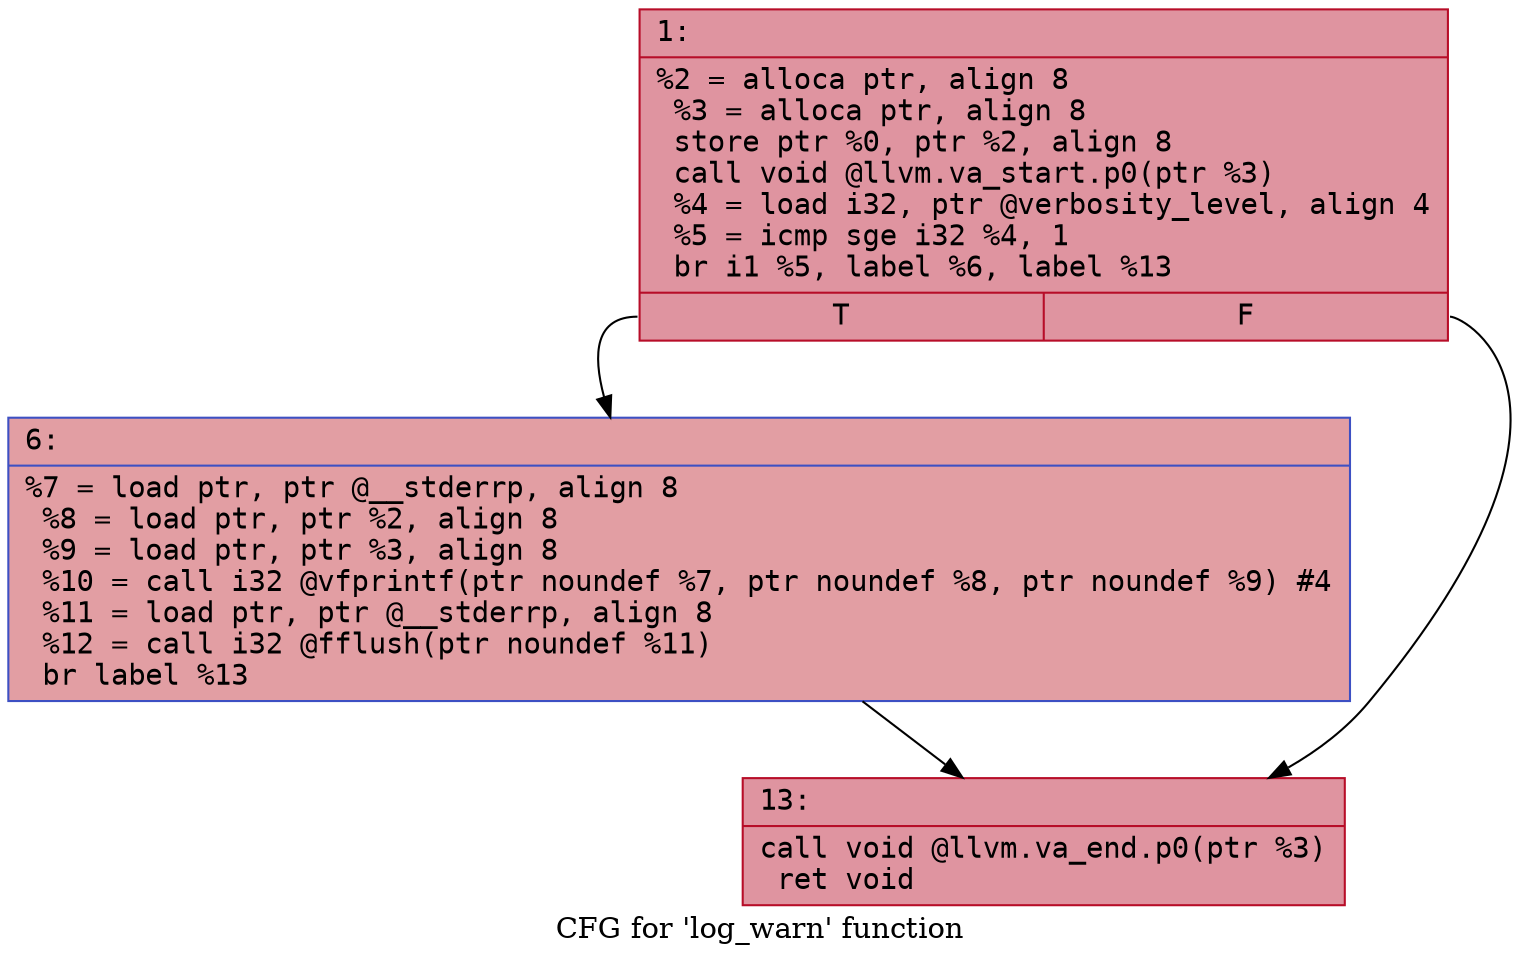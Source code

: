 digraph "CFG for 'log_warn' function" {
	label="CFG for 'log_warn' function";

	Node0x600001369fe0 [shape=record,color="#b70d28ff", style=filled, fillcolor="#b70d2870" fontname="Courier",label="{1:\l|  %2 = alloca ptr, align 8\l  %3 = alloca ptr, align 8\l  store ptr %0, ptr %2, align 8\l  call void @llvm.va_start.p0(ptr %3)\l  %4 = load i32, ptr @verbosity_level, align 4\l  %5 = icmp sge i32 %4, 1\l  br i1 %5, label %6, label %13\l|{<s0>T|<s1>F}}"];
	Node0x600001369fe0:s0 -> Node0x60000136a030[tooltip="1 -> 6\nProbability 50.00%" ];
	Node0x600001369fe0:s1 -> Node0x60000136a080[tooltip="1 -> 13\nProbability 50.00%" ];
	Node0x60000136a030 [shape=record,color="#3d50c3ff", style=filled, fillcolor="#be242e70" fontname="Courier",label="{6:\l|  %7 = load ptr, ptr @__stderrp, align 8\l  %8 = load ptr, ptr %2, align 8\l  %9 = load ptr, ptr %3, align 8\l  %10 = call i32 @vfprintf(ptr noundef %7, ptr noundef %8, ptr noundef %9) #4\l  %11 = load ptr, ptr @__stderrp, align 8\l  %12 = call i32 @fflush(ptr noundef %11)\l  br label %13\l}"];
	Node0x60000136a030 -> Node0x60000136a080[tooltip="6 -> 13\nProbability 100.00%" ];
	Node0x60000136a080 [shape=record,color="#b70d28ff", style=filled, fillcolor="#b70d2870" fontname="Courier",label="{13:\l|  call void @llvm.va_end.p0(ptr %3)\l  ret void\l}"];
}
